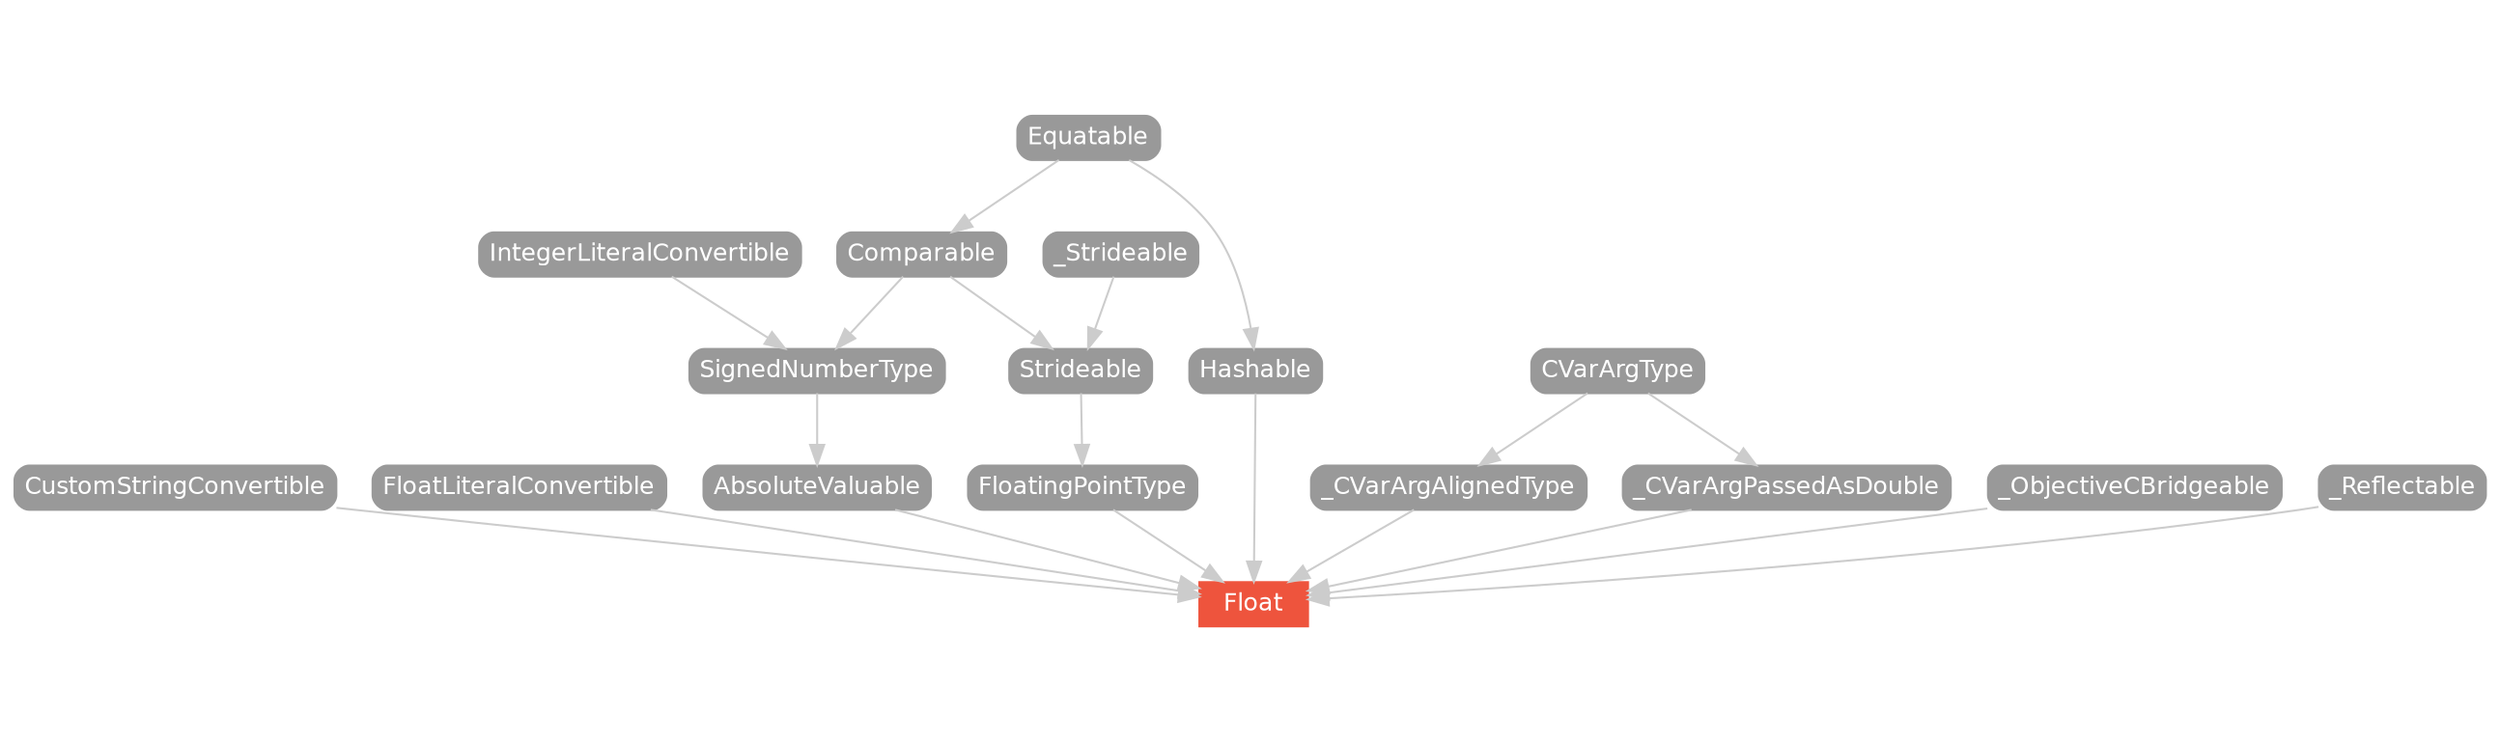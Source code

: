 strict digraph "Float - Type Hierarchy - SwiftDoc.org" {
    pad="0.1,0.8"
    node [shape=box, style="filled,rounded", color="#999999", fillcolor="#999999", fontcolor=white, fontname=Helvetica, fontnames="Helvetica,sansserif", fontsize=12, margin="0.07,0.05", height="0.3"]
    edge [color="#cccccc"]
    "AbsoluteValuable" [URL="/protocol/AbsoluteValuable/hierarchy/"]
    "CVarArgType" [URL="/protocol/CVarArgType/hierarchy/"]
    "Comparable" [URL="/protocol/Comparable/hierarchy/"]
    "CustomStringConvertible" [URL="/protocol/CustomStringConvertible/hierarchy/"]
    "Equatable" [URL="/protocol/Equatable/hierarchy/"]
    "Float" [URL="/type/Float/", style="filled", fillcolor="#ee543d", color="#ee543d"]
    "FloatLiteralConvertible" [URL="/protocol/FloatLiteralConvertible/hierarchy/"]
    "FloatingPointType" [URL="/protocol/FloatingPointType/hierarchy/"]
    "Hashable" [URL="/protocol/Hashable/hierarchy/"]
    "IntegerLiteralConvertible" [URL="/protocol/IntegerLiteralConvertible/hierarchy/"]
    "SignedNumberType" [URL="/protocol/SignedNumberType/hierarchy/"]
    "Strideable" [URL="/protocol/Strideable/hierarchy/"]
    "_CVarArgAlignedType" [URL="/protocol/_CVarArgAlignedType/hierarchy/"]
    "_CVarArgPassedAsDouble" [URL="/protocol/_CVarArgPassedAsDouble/hierarchy/"]
    "_ObjectiveCBridgeable" [URL="/protocol/_ObjectiveCBridgeable/hierarchy/"]
    "_Reflectable" [URL="/protocol/_Reflectable/hierarchy/"]
    "_Strideable" [URL="/protocol/_Strideable/hierarchy/"]    "CustomStringConvertible" -> "Float"
    "FloatingPointType" -> "Float"
    "FloatLiteralConvertible" -> "Float"
    "Hashable" -> "Float"
    "AbsoluteValuable" -> "Float"
    "_Reflectable" -> "Float"
    "_CVarArgPassedAsDouble" -> "Float"
    "_CVarArgAlignedType" -> "Float"
    "_ObjectiveCBridgeable" -> "Float"
    "Strideable" -> "FloatingPointType"
    "Comparable" -> "Strideable"
    "_Strideable" -> "Strideable"
    "Equatable" -> "Comparable"
    "Equatable" -> "Hashable"
    "SignedNumberType" -> "AbsoluteValuable"
    "Comparable" -> "SignedNumberType"
    "IntegerLiteralConvertible" -> "SignedNumberType"
    "Equatable" -> "Comparable"
    "CVarArgType" -> "_CVarArgPassedAsDouble"
    "CVarArgType" -> "_CVarArgAlignedType"
    subgraph Types {
        rank = max; "Float";
    }
}